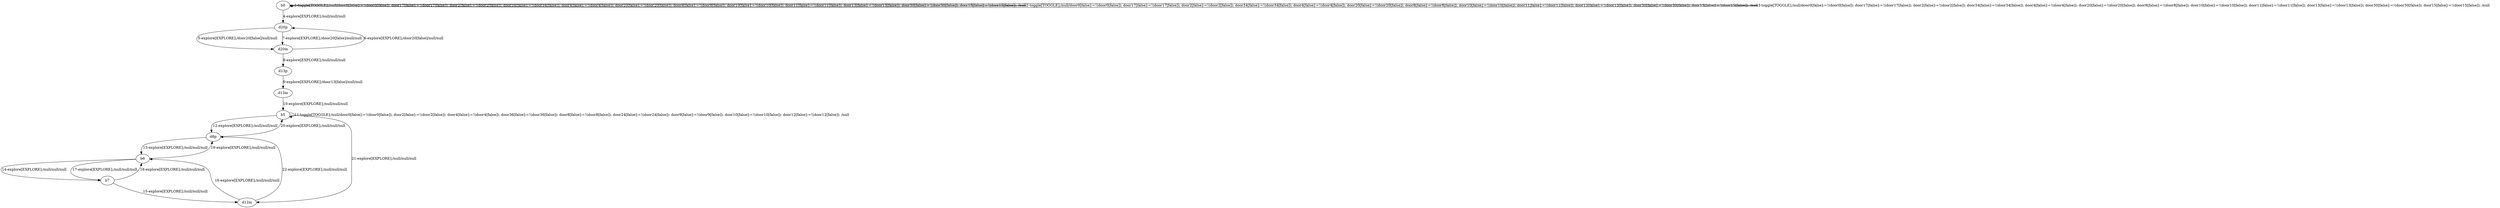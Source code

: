 # Total number of goals covered by this test: 1
# d12m --> d8p

digraph g {
"b0" -> "b0" [label = "1-toggle[TOGGLE];/null/door0[false]:=!(door0[false]); door17[false]:=!(door17[false]); door2[false]:=!(door2[false]); door34[false]:=!(door34[false]); door4[false]:=!(door4[false]); door20[false]:=!(door20[false]); door8[false]:=!(door8[false]); door10[false]:=!(door10[false]); door11[false]:=!(door11[false]); door13[false]:=!(door13[false]); door30[false]:=!(door30[false]); door15[false]:=!(door15[false]); /null"];
"b0" -> "b0" [label = "2-toggle[TOGGLE];/null/door0[false]:=!(door0[false]); door17[false]:=!(door17[false]); door2[false]:=!(door2[false]); door34[false]:=!(door34[false]); door4[false]:=!(door4[false]); door20[false]:=!(door20[false]); door8[false]:=!(door8[false]); door10[false]:=!(door10[false]); door11[false]:=!(door11[false]); door13[false]:=!(door13[false]); door30[false]:=!(door30[false]); door15[false]:=!(door15[false]); /null"];
"b0" -> "b0" [label = "3-toggle[TOGGLE];/null/door0[false]:=!(door0[false]); door17[false]:=!(door17[false]); door2[false]:=!(door2[false]); door34[false]:=!(door34[false]); door4[false]:=!(door4[false]); door20[false]:=!(door20[false]); door8[false]:=!(door8[false]); door10[false]:=!(door10[false]); door11[false]:=!(door11[false]); door13[false]:=!(door13[false]); door30[false]:=!(door30[false]); door15[false]:=!(door15[false]); /null"];
"b0" -> "d20p" [label = "4-explore[EXPLORE];/null/null/null"];
"d20p" -> "d20m" [label = "5-explore[EXPLORE];/door20[false]/null/null"];
"d20m" -> "d20p" [label = "6-explore[EXPLORE];/door20[false]/null/null"];
"d20p" -> "d20m" [label = "7-explore[EXPLORE];/door20[false]/null/null"];
"d20m" -> "d13p" [label = "8-explore[EXPLORE];/null/null/null"];
"d13p" -> "d13m" [label = "9-explore[EXPLORE];/door13[false]/null/null"];
"d13m" -> "b5" [label = "10-explore[EXPLORE];/null/null/null"];
"b5" -> "b5" [label = "11-toggle[TOGGLE];/null/door0[false]:=!(door0[false]); door2[false]:=!(door2[false]); door4[false]:=!(door4[false]); door36[false]:=!(door36[false]); door8[false]:=!(door8[false]); door24[false]:=!(door24[false]); door9[false]:=!(door9[false]); door10[false]:=!(door10[false]); door12[false]:=!(door12[false]); /null"];
"b5" -> "d8p" [label = "12-explore[EXPLORE];/null/null/null"];
"d8p" -> "b6" [label = "13-explore[EXPLORE];/null/null/null"];
"b6" -> "b7" [label = "14-explore[EXPLORE];/null/null/null"];
"b7" -> "d12m" [label = "15-explore[EXPLORE];/null/null/null"];
"d12m" -> "b6" [label = "16-explore[EXPLORE];/null/null/null"];
"b6" -> "b7" [label = "17-explore[EXPLORE];/null/null/null"];
"b7" -> "b6" [label = "18-explore[EXPLORE];/null/null/null"];
"b6" -> "d8p" [label = "19-explore[EXPLORE];/null/null/null"];
"d8p" -> "b5" [label = "20-explore[EXPLORE];/null/null/null"];
"b5" -> "d12m" [label = "21-explore[EXPLORE];/null/null/null"];
"d12m" -> "d8p" [label = "22-explore[EXPLORE];/null/null/null"];
}